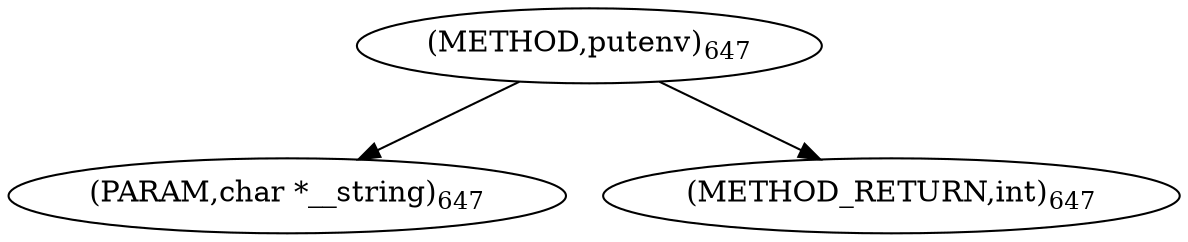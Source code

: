 digraph "putenv" {  
"21818" [label = <(METHOD,putenv)<SUB>647</SUB>> ]
"21819" [label = <(PARAM,char *__string)<SUB>647</SUB>> ]
"21820" [label = <(METHOD_RETURN,int)<SUB>647</SUB>> ]
  "21818" -> "21819" 
  "21818" -> "21820" 
}
